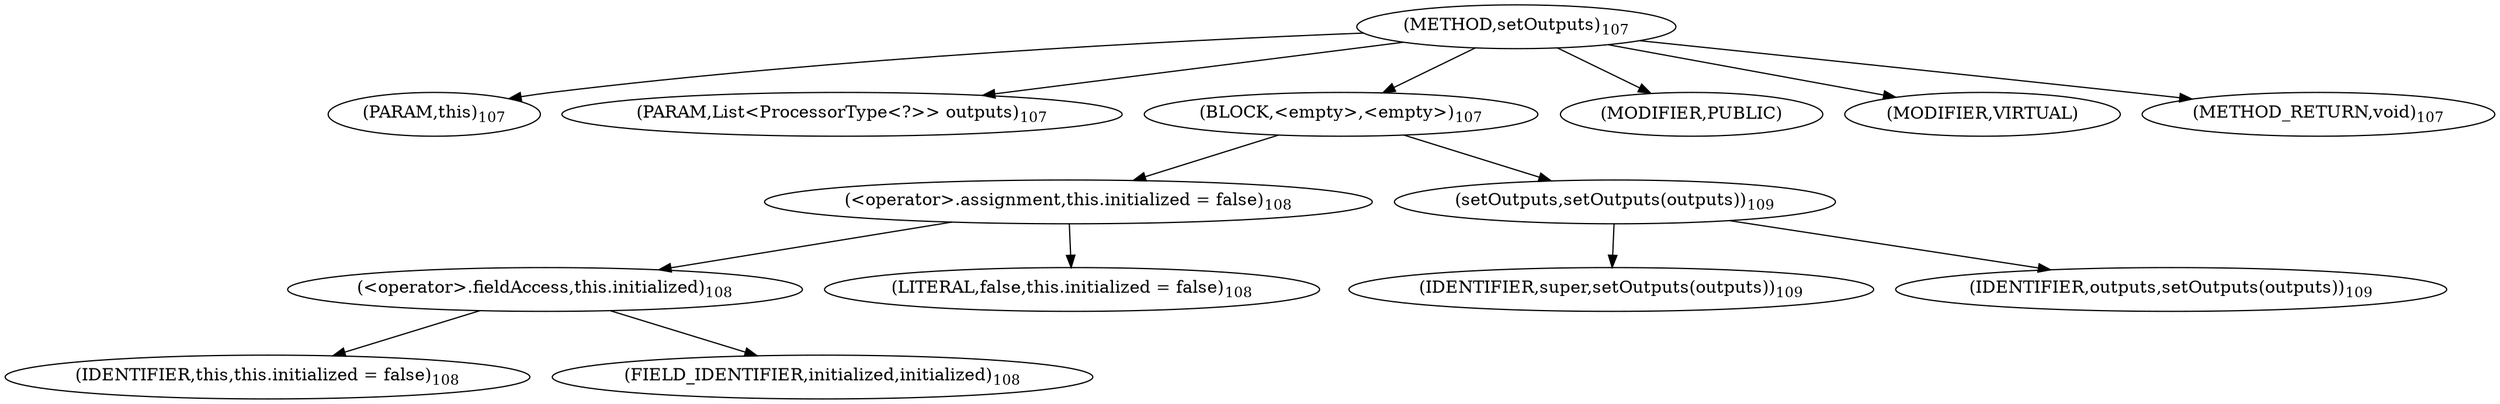 digraph "setOutputs" {  
"216" [label = <(METHOD,setOutputs)<SUB>107</SUB>> ]
"217" [label = <(PARAM,this)<SUB>107</SUB>> ]
"218" [label = <(PARAM,List&lt;ProcessorType&lt;?&gt;&gt; outputs)<SUB>107</SUB>> ]
"219" [label = <(BLOCK,&lt;empty&gt;,&lt;empty&gt;)<SUB>107</SUB>> ]
"220" [label = <(&lt;operator&gt;.assignment,this.initialized = false)<SUB>108</SUB>> ]
"221" [label = <(&lt;operator&gt;.fieldAccess,this.initialized)<SUB>108</SUB>> ]
"222" [label = <(IDENTIFIER,this,this.initialized = false)<SUB>108</SUB>> ]
"223" [label = <(FIELD_IDENTIFIER,initialized,initialized)<SUB>108</SUB>> ]
"224" [label = <(LITERAL,false,this.initialized = false)<SUB>108</SUB>> ]
"225" [label = <(setOutputs,setOutputs(outputs))<SUB>109</SUB>> ]
"226" [label = <(IDENTIFIER,super,setOutputs(outputs))<SUB>109</SUB>> ]
"227" [label = <(IDENTIFIER,outputs,setOutputs(outputs))<SUB>109</SUB>> ]
"228" [label = <(MODIFIER,PUBLIC)> ]
"229" [label = <(MODIFIER,VIRTUAL)> ]
"230" [label = <(METHOD_RETURN,void)<SUB>107</SUB>> ]
  "216" -> "217" 
  "216" -> "218" 
  "216" -> "219" 
  "216" -> "228" 
  "216" -> "229" 
  "216" -> "230" 
  "219" -> "220" 
  "219" -> "225" 
  "220" -> "221" 
  "220" -> "224" 
  "221" -> "222" 
  "221" -> "223" 
  "225" -> "226" 
  "225" -> "227" 
}
